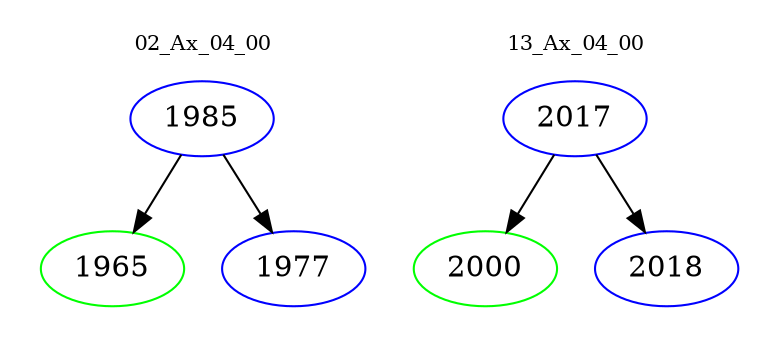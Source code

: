digraph{
subgraph cluster_0 {
color = white
label = "02_Ax_04_00";
fontsize=10;
T0_1985 [label="1985", color="blue"]
T0_1985 -> T0_1965 [color="black"]
T0_1965 [label="1965", color="green"]
T0_1985 -> T0_1977 [color="black"]
T0_1977 [label="1977", color="blue"]
}
subgraph cluster_1 {
color = white
label = "13_Ax_04_00";
fontsize=10;
T1_2017 [label="2017", color="blue"]
T1_2017 -> T1_2000 [color="black"]
T1_2000 [label="2000", color="green"]
T1_2017 -> T1_2018 [color="black"]
T1_2018 [label="2018", color="blue"]
}
}
